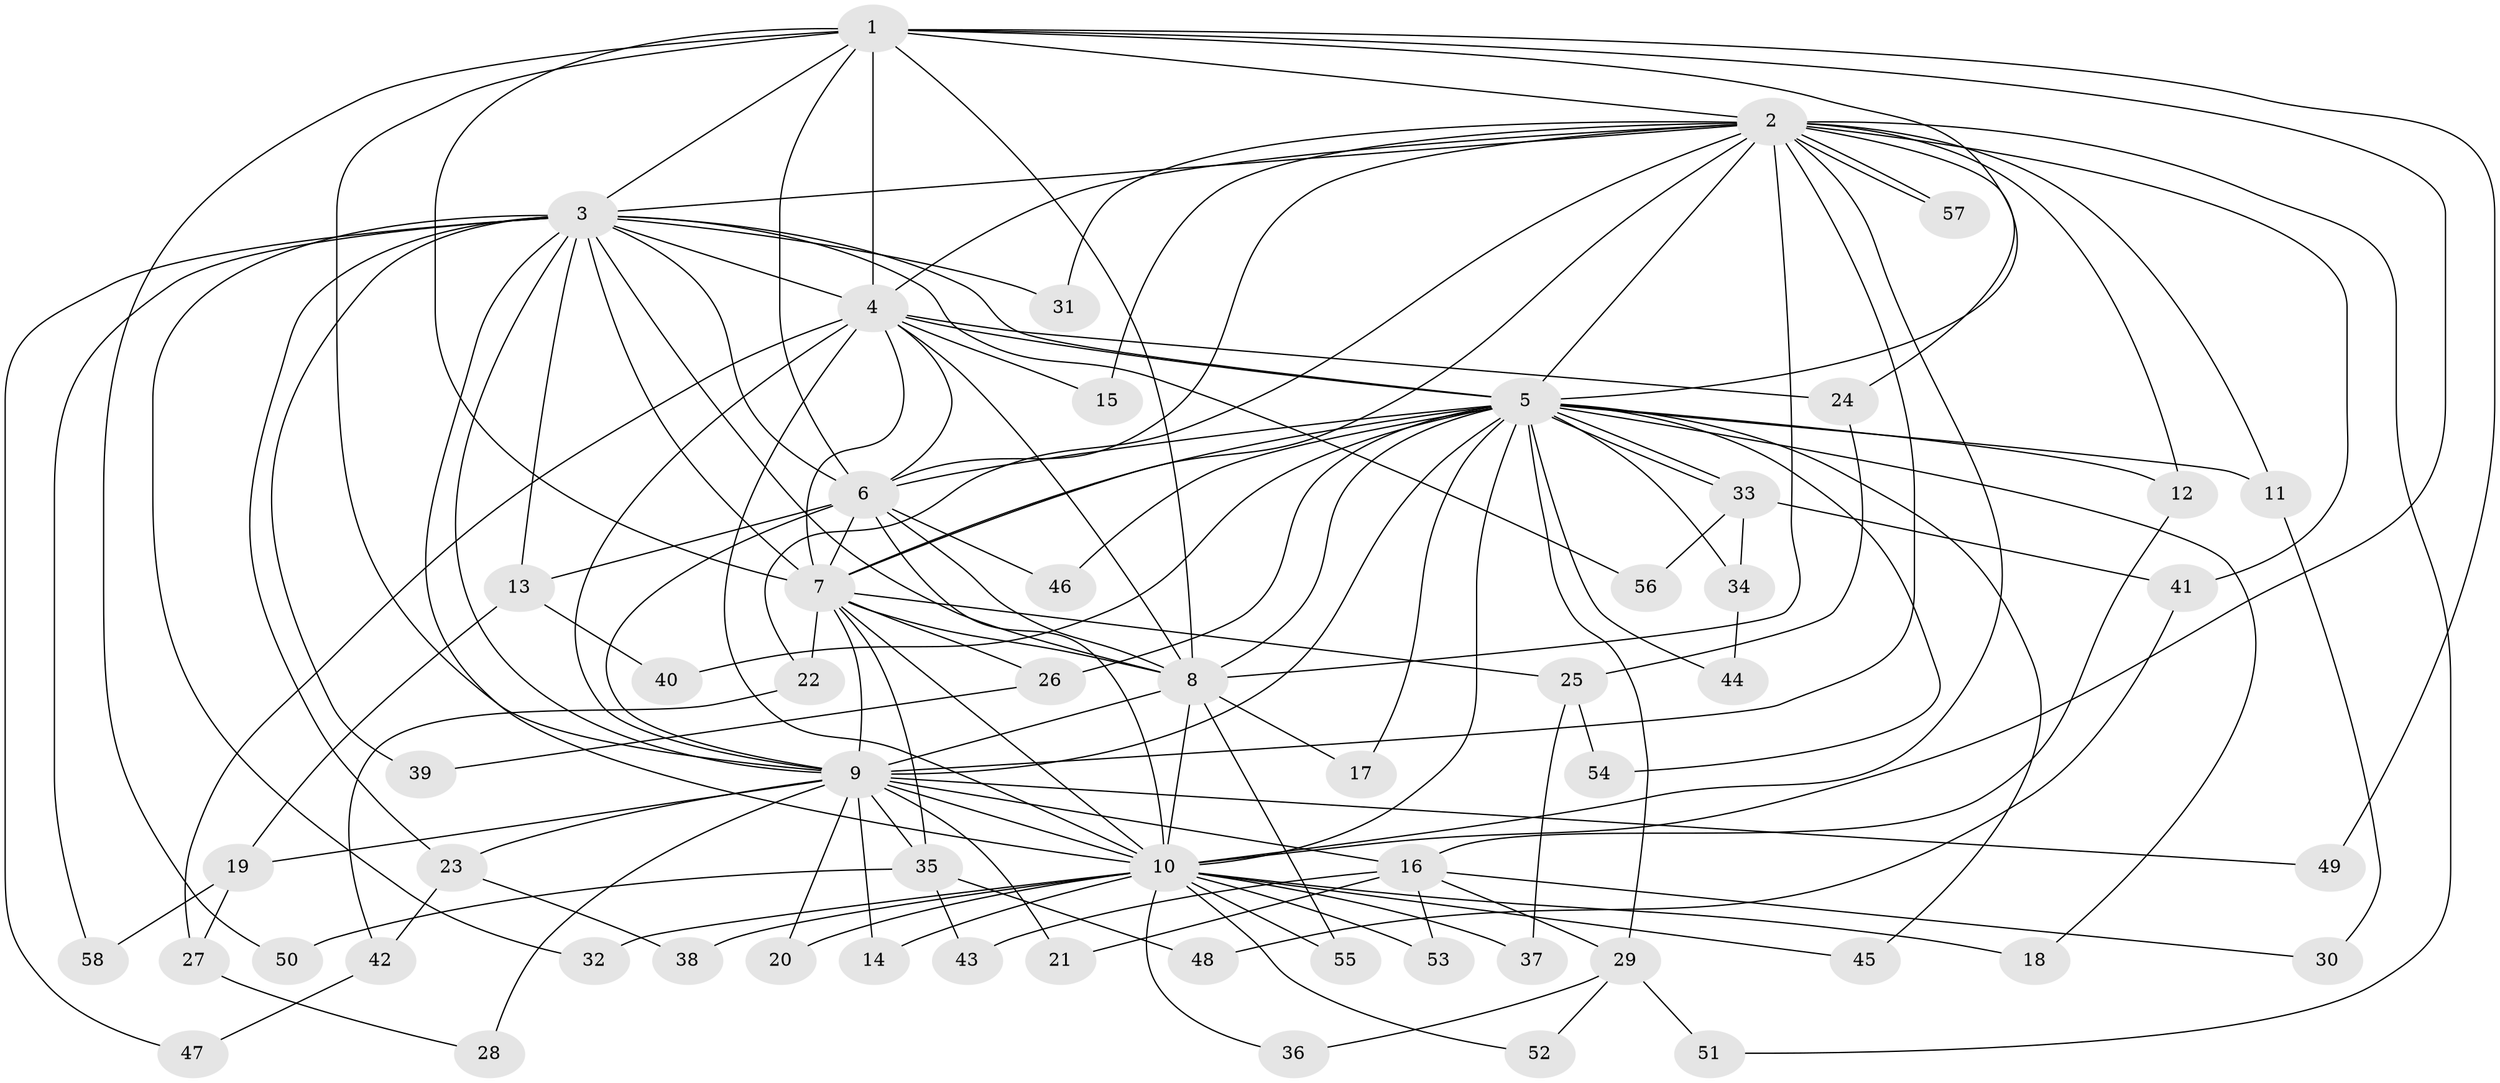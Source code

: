 // coarse degree distribution, {5: 0.034482758620689655, 26: 0.034482758620689655, 7: 0.034482758620689655, 8: 0.034482758620689655, 12: 0.034482758620689655, 2: 0.4827586206896552, 6: 0.034482758620689655, 4: 0.10344827586206896, 3: 0.10344827586206896, 1: 0.10344827586206896}
// Generated by graph-tools (version 1.1) at 2025/17/03/04/25 18:17:51]
// undirected, 58 vertices, 141 edges
graph export_dot {
graph [start="1"]
  node [color=gray90,style=filled];
  1;
  2;
  3;
  4;
  5;
  6;
  7;
  8;
  9;
  10;
  11;
  12;
  13;
  14;
  15;
  16;
  17;
  18;
  19;
  20;
  21;
  22;
  23;
  24;
  25;
  26;
  27;
  28;
  29;
  30;
  31;
  32;
  33;
  34;
  35;
  36;
  37;
  38;
  39;
  40;
  41;
  42;
  43;
  44;
  45;
  46;
  47;
  48;
  49;
  50;
  51;
  52;
  53;
  54;
  55;
  56;
  57;
  58;
  1 -- 2;
  1 -- 3;
  1 -- 4;
  1 -- 5;
  1 -- 6;
  1 -- 7;
  1 -- 8;
  1 -- 9;
  1 -- 10;
  1 -- 49;
  1 -- 50;
  2 -- 3;
  2 -- 4;
  2 -- 5;
  2 -- 6;
  2 -- 7;
  2 -- 8;
  2 -- 9;
  2 -- 10;
  2 -- 11;
  2 -- 12;
  2 -- 15;
  2 -- 22;
  2 -- 24;
  2 -- 31;
  2 -- 41;
  2 -- 51;
  2 -- 57;
  2 -- 57;
  3 -- 4;
  3 -- 5;
  3 -- 6;
  3 -- 7;
  3 -- 8;
  3 -- 9;
  3 -- 10;
  3 -- 13;
  3 -- 23;
  3 -- 31;
  3 -- 32;
  3 -- 39;
  3 -- 47;
  3 -- 56;
  3 -- 58;
  4 -- 5;
  4 -- 6;
  4 -- 7;
  4 -- 8;
  4 -- 9;
  4 -- 10;
  4 -- 15;
  4 -- 24;
  4 -- 27;
  5 -- 6;
  5 -- 7;
  5 -- 8;
  5 -- 9;
  5 -- 10;
  5 -- 11;
  5 -- 12;
  5 -- 17;
  5 -- 18;
  5 -- 26;
  5 -- 29;
  5 -- 33;
  5 -- 33;
  5 -- 34;
  5 -- 40;
  5 -- 44;
  5 -- 45;
  5 -- 46;
  5 -- 54;
  6 -- 7;
  6 -- 8;
  6 -- 9;
  6 -- 10;
  6 -- 13;
  6 -- 46;
  7 -- 8;
  7 -- 9;
  7 -- 10;
  7 -- 22;
  7 -- 25;
  7 -- 26;
  7 -- 35;
  8 -- 9;
  8 -- 10;
  8 -- 17;
  8 -- 55;
  9 -- 10;
  9 -- 14;
  9 -- 16;
  9 -- 19;
  9 -- 20;
  9 -- 21;
  9 -- 23;
  9 -- 28;
  9 -- 35;
  9 -- 49;
  10 -- 14;
  10 -- 18;
  10 -- 20;
  10 -- 32;
  10 -- 36;
  10 -- 37;
  10 -- 38;
  10 -- 45;
  10 -- 52;
  10 -- 53;
  10 -- 55;
  11 -- 30;
  12 -- 16;
  13 -- 19;
  13 -- 40;
  16 -- 21;
  16 -- 29;
  16 -- 30;
  16 -- 43;
  16 -- 53;
  19 -- 27;
  19 -- 58;
  22 -- 42;
  23 -- 38;
  23 -- 42;
  24 -- 25;
  25 -- 37;
  25 -- 54;
  26 -- 39;
  27 -- 28;
  29 -- 36;
  29 -- 51;
  29 -- 52;
  33 -- 34;
  33 -- 41;
  33 -- 56;
  34 -- 44;
  35 -- 43;
  35 -- 48;
  35 -- 50;
  41 -- 48;
  42 -- 47;
}
